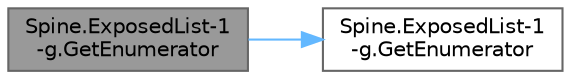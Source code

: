 digraph "Spine.ExposedList-1-g.GetEnumerator"
{
 // LATEX_PDF_SIZE
  bgcolor="transparent";
  edge [fontname=Helvetica,fontsize=10,labelfontname=Helvetica,labelfontsize=10];
  node [fontname=Helvetica,fontsize=10,shape=box,height=0.2,width=0.4];
  rankdir="LR";
  Node1 [id="Node000001",label="Spine.ExposedList-1\l-g.GetEnumerator",height=0.2,width=0.4,color="gray40", fillcolor="grey60", style="filled", fontcolor="black",tooltip=" "];
  Node1 -> Node2 [id="edge1_Node000001_Node000002",color="steelblue1",style="solid",tooltip=" "];
  Node2 [id="Node000002",label="Spine.ExposedList-1\l-g.GetEnumerator",height=0.2,width=0.4,color="grey40", fillcolor="white", style="filled",URL="$class_spine_1_1_exposed_list-1-g.html#ac1882ffafcca56d4aaa8280b7d7ede1d",tooltip=" "];
}
